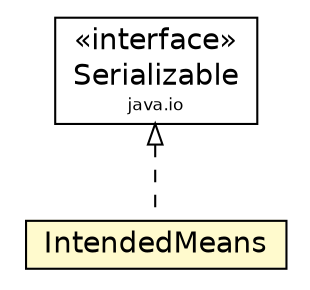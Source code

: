#!/usr/local/bin/dot
#
# Class diagram 
# Generated by UMLGraph version 5.1 (http://www.umlgraph.org/)
#

digraph G {
	edge [fontname="Helvetica",fontsize=10,labelfontname="Helvetica",labelfontsize=10];
	node [fontname="Helvetica",fontsize=10,shape=plaintext];
	nodesep=0.25;
	ranksep=0.5;
	// jason.asSemantics.IntendedMeans
	c9371 [label=<<table title="jason.asSemantics.IntendedMeans" border="0" cellborder="1" cellspacing="0" cellpadding="2" port="p" bgcolor="lemonChiffon" href="./IntendedMeans.html">
		<tr><td><table border="0" cellspacing="0" cellpadding="1">
<tr><td align="center" balign="center"> IntendedMeans </td></tr>
		</table></td></tr>
		</table>>, fontname="Helvetica", fontcolor="black", fontsize=14.0];
	//jason.asSemantics.IntendedMeans implements java.io.Serializable
	c9607:p -> c9371:p [dir=back,arrowtail=empty,style=dashed];
	// java.io.Serializable
	c9607 [label=<<table title="java.io.Serializable" border="0" cellborder="1" cellspacing="0" cellpadding="2" port="p" href="http://java.sun.com/j2se/1.4.2/docs/api/java/io/Serializable.html">
		<tr><td><table border="0" cellspacing="0" cellpadding="1">
<tr><td align="center" balign="center"> &#171;interface&#187; </td></tr>
<tr><td align="center" balign="center"> Serializable </td></tr>
<tr><td align="center" balign="center"><font point-size="8.0"> java.io </font></td></tr>
		</table></td></tr>
		</table>>, fontname="Helvetica", fontcolor="black", fontsize=14.0];
}


